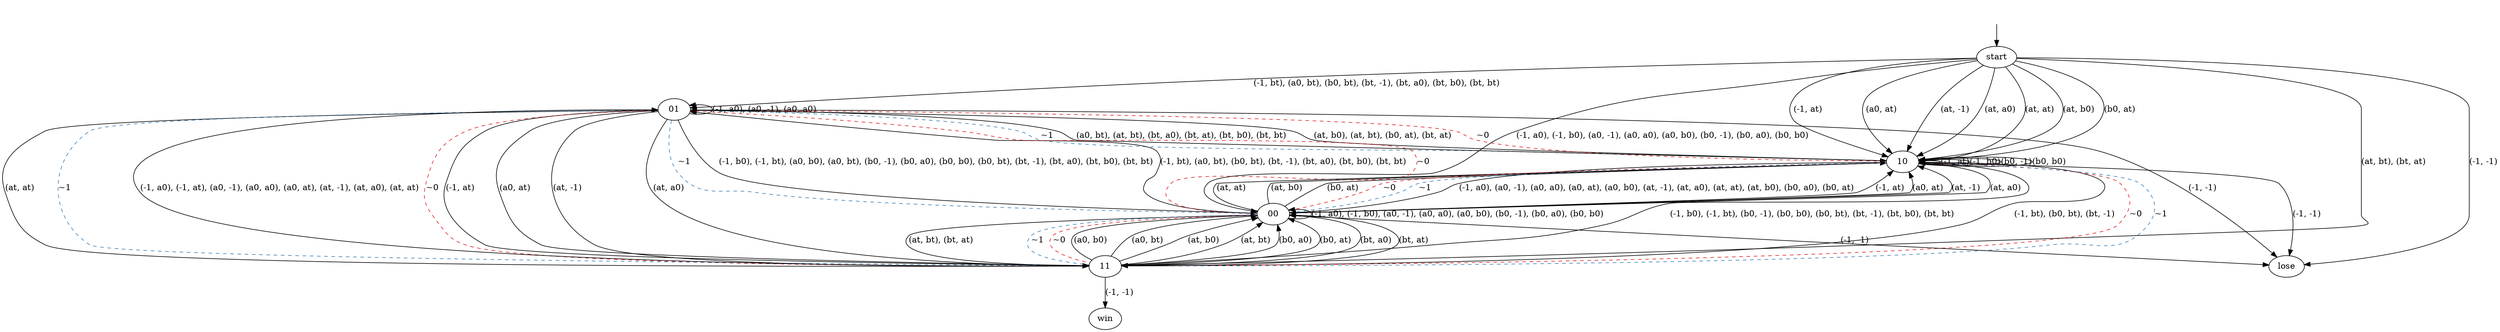 digraph  {
concentrate=False;
nodesep=0.5;
ranksep=0.5;
splines=True;
140585407523976 [label=01];
140585407523472 [label=start];
140585102618808 [label=10];
140585102223848 [label=lose];
140585102223232 [label=11];
140585102223288 [label=win];
140585407523808 [label=00];
hidden [label="", shape=none];
140585407523976 -> 140585102223848  [action="('-1', '-1')", key="('-1', '-1')", label="(-1, -1)"];
140585407523976 -> 140585102223232  [action="('-1', 'at')", key="('-1', 'at')", label="(-1, at)"];
140585407523976 -> 140585102223232  [action="('a0', 'at')", key="('a0', 'at')", label="(a0, at)"];
140585407523976 -> 140585102223232  [action="('at', '-1')", key="('at', '-1')", label="(at, -1)"];
140585407523976 -> 140585102223232  [action="('at', 'a0')", key="('at', 'a0')", label="(at, a0)"];
140585407523976 -> 140585102223232  [action="('at', 'at')", key="('at', 'at')", label="(at, at)"];
140585407523976 -> 140585102223232  [arrowhead=none, color=1, colorscheme=set19, constraint=True, key=5, label="~0", style=dashed];
140585407523976 -> 140585102223232  [arrowhead=none, color=2, colorscheme=set19, constraint=True, key=6, label="~1", style=dashed];
140585407523976 -> 140585407523976  [action="(('-1', 'a0'), ('a0', '-1'), ('a0', 'a0'))", dir=back, key="(('-1', 'a0'), ('a0', '-1'), ('a0', 'a0'))", label="(-1, a0), (a0, -1), (a0, a0)"];
140585407523976 -> 140585407523808  [action="(('-1', 'b0'), ('-1', 'bt'), ('a0', 'b0'), ('a0', 'bt'), ('b0', '-1'), ('b0', 'a0'), ('b0', 'b0'), ('b0', 'bt'), ('bt', '-1'), ('bt', 'a0'), ('bt', 'b0'), ('bt', 'bt'))", key="(('-1', 'b0'), ('-1', 'bt'), ('a0', 'b0'), ('a0', 'bt'), ('b0', '-1'), ('b0', 'a0'), ('b0', 'b0'), ('b0', 'bt'), ('bt', '-1'), ('bt', 'a0'), ('bt', 'b0'), ('bt', 'bt'))", label="(-1, b0), (-1, bt), (a0, b0), (a0, bt), (b0, -1), (b0, a0), (b0, b0), (b0, bt), (bt, -1), (bt, a0), (bt, b0), (bt, bt)"];
140585407523976 -> 140585102618808  [action="(('at', 'b0'), ('at', 'bt'), ('b0', 'at'), ('bt', 'at'))", key="(('at', 'b0'), ('at', 'bt'), ('b0', 'at'), ('bt', 'at'))", label="(at, b0), (at, bt), (b0, at), (bt, at)"];
140585407523976 -> 140585102618808  [arrowhead=none, color=1, colorscheme=set19, constraint=True, key=1, label="~0", style=dashed];
140585407523976 -> 140585102618808  [arrowhead=none, color=2, colorscheme=set19, constraint=True, key=2, label="~1", style=dashed];
140585407523472 -> 140585102223848  [action="('-1', '-1')", key="('-1', '-1')", label="(-1, -1)"];
140585407523472 -> 140585102618808  [action="('-1', 'at')", key="('-1', 'at')", label="(-1, at)"];
140585407523472 -> 140585102618808  [action="('a0', 'at')", key="('a0', 'at')", label="(a0, at)"];
140585407523472 -> 140585102618808  [action="('at', '-1')", key="('at', '-1')", label="(at, -1)"];
140585407523472 -> 140585102618808  [action="('at', 'a0')", key="('at', 'a0')", label="(at, a0)"];
140585407523472 -> 140585102618808  [action="('at', 'at')", key="('at', 'at')", label="(at, at)"];
140585407523472 -> 140585102618808  [action="('at', 'b0')", key="('at', 'b0')", label="(at, b0)"];
140585407523472 -> 140585102618808  [action="('b0', 'at')", key="('b0', 'at')", label="(b0, at)"];
140585407523472 -> 140585407523808  [action="(('-1', 'a0'), ('-1', 'b0'), ('a0', '-1'), ('a0', 'a0'), ('a0', 'b0'), ('b0', '-1'), ('b0', 'a0'), ('b0', 'b0'))", key="(('-1', 'a0'), ('-1', 'b0'), ('a0', '-1'), ('a0', 'a0'), ('a0', 'b0'), ('b0', '-1'), ('b0', 'a0'), ('b0', 'b0'))", label="(-1, a0), (-1, b0), (a0, -1), (a0, a0), (a0, b0), (b0, -1), (b0, a0), (b0, b0)"];
140585407523472 -> 140585407523976  [action="(('-1', 'bt'), ('a0', 'bt'), ('b0', 'bt'), ('bt', '-1'), ('bt', 'a0'), ('bt', 'b0'), ('bt', 'bt'))", key="(('-1', 'bt'), ('a0', 'bt'), ('b0', 'bt'), ('bt', '-1'), ('bt', 'a0'), ('bt', 'b0'), ('bt', 'bt'))", label="(-1, bt), (a0, bt), (b0, bt), (bt, -1), (bt, a0), (bt, b0), (bt, bt)"];
140585407523472 -> 140585102223232  [action="(('at', 'bt'), ('bt', 'at'))", key="(('at', 'bt'), ('bt', 'at'))", label="(at, bt), (bt, at)"];
140585102618808 -> 140585102223848  [action="('-1', '-1')", key="('-1', '-1')", label="(-1, -1)"];
140585102618808 -> 140585102618808  [action="('-1', 'at')", dir=back, key="('-1', 'at')", label="(-1, at)"];
140585102618808 -> 140585102618808  [action="('-1', 'b0')", dir=back, key="('-1', 'b0')", label="(-1, b0)"];
140585102618808 -> 140585102618808  [action="('b0', '-1')", dir=back, key="('b0', '-1')", label="(b0, -1)"];
140585102618808 -> 140585102618808  [action="('b0', 'b0')", dir=back, key="('b0', 'b0')", label="(b0, b0)"];
140585102618808 -> 140585407523808  [action="(('-1', 'a0'), ('a0', '-1'), ('a0', 'a0'), ('a0', 'at'), ('a0', 'b0'), ('at', '-1'), ('at', 'a0'), ('at', 'at'), ('at', 'b0'), ('b0', 'a0'), ('b0', 'at'))", key="(('-1', 'a0'), ('a0', '-1'), ('a0', 'a0'), ('a0', 'at'), ('a0', 'b0'), ('at', '-1'), ('at', 'a0'), ('at', 'at'), ('at', 'b0'), ('b0', 'a0'), ('b0', 'at'))", label="(-1, a0), (a0, -1), (a0, a0), (a0, at), (a0, b0), (at, -1), (at, a0), (at, at), (at, b0), (b0, a0), (b0, at)"];
140585102618808 -> 140585102223232  [action="(('-1', 'bt'), ('b0', 'bt'), ('bt', '-1'))", key="(('-1', 'bt'), ('b0', 'bt'), ('bt', '-1'))", label="(-1, bt), (b0, bt), (bt, -1)"];
140585102618808 -> 140585102223232  [arrowhead=none, color=1, colorscheme=set19, constraint=True, key=1, label="~0", style=dashed];
140585102618808 -> 140585102223232  [arrowhead=none, color=2, colorscheme=set19, constraint=True, key=2, label="~1", style=dashed];
140585102618808 -> 140585407523976  [action="(('a0', 'bt'), ('at', 'bt'), ('bt', 'a0'), ('bt', 'at'), ('bt', 'b0'), ('bt', 'bt'))", key="(('a0', 'bt'), ('at', 'bt'), ('bt', 'a0'), ('bt', 'at'), ('bt', 'b0'), ('bt', 'bt'))", label="(a0, bt), (at, bt), (bt, a0), (bt, at), (bt, b0), (bt, bt)"];
140585102223232 -> 140585102223288  [action="('-1', '-1')", key="('-1', '-1')", label="(-1, -1)"];
140585102223232 -> 140585407523808  [action="('a0', 'b0')", key="('a0', 'b0')", label="(a0, b0)"];
140585102223232 -> 140585407523808  [action="('a0', 'bt')", key="('a0', 'bt')", label="(a0, bt)"];
140585102223232 -> 140585407523808  [action="('at', 'b0')", key="('at', 'b0')", label="(at, b0)"];
140585102223232 -> 140585407523808  [action="('at', 'bt')", key="('at', 'bt')", label="(at, bt)"];
140585102223232 -> 140585407523808  [action="('b0', 'a0')", key="('b0', 'a0')", label="(b0, a0)"];
140585102223232 -> 140585407523808  [action="('b0', 'at')", key="('b0', 'at')", label="(b0, at)"];
140585102223232 -> 140585407523808  [action="('bt', 'a0')", key="('bt', 'a0')", label="(bt, a0)"];
140585102223232 -> 140585407523808  [action="('bt', 'at')", key="('bt', 'at')", label="(bt, at)"];
140585102223232 -> 140585407523976  [action="(('-1', 'a0'), ('-1', 'at'), ('a0', '-1'), ('a0', 'a0'), ('a0', 'at'), ('at', '-1'), ('at', 'a0'), ('at', 'at'))", key="(('-1', 'a0'), ('-1', 'at'), ('a0', '-1'), ('a0', 'a0'), ('a0', 'at'), ('at', '-1'), ('at', 'a0'), ('at', 'at'))", label="(-1, a0), (-1, at), (a0, -1), (a0, a0), (a0, at), (at, -1), (at, a0), (at, at)"];
140585102223232 -> 140585102618808  [action="(('-1', 'b0'), ('-1', 'bt'), ('b0', '-1'), ('b0', 'b0'), ('b0', 'bt'), ('bt', '-1'), ('bt', 'b0'), ('bt', 'bt'))", key="(('-1', 'b0'), ('-1', 'bt'), ('b0', '-1'), ('b0', 'b0'), ('b0', 'bt'), ('bt', '-1'), ('bt', 'b0'), ('bt', 'bt'))", label="(-1, b0), (-1, bt), (b0, -1), (b0, b0), (b0, bt), (bt, -1), (bt, b0), (bt, bt)"];
140585407523808 -> 140585102223848  [action="('-1', '-1')", key="('-1', '-1')", label="(-1, -1)"];
140585407523808 -> 140585102618808  [action="('-1', 'at')", key="('-1', 'at')", label="(-1, at)"];
140585407523808 -> 140585102618808  [action="('a0', 'at')", key="('a0', 'at')", label="(a0, at)"];
140585407523808 -> 140585102618808  [action="('at', '-1')", key="('at', '-1')", label="(at, -1)"];
140585407523808 -> 140585102618808  [action="('at', 'a0')", key="('at', 'a0')", label="(at, a0)"];
140585407523808 -> 140585102618808  [action="('at', 'at')", key="('at', 'at')", label="(at, at)"];
140585407523808 -> 140585102618808  [action="('at', 'b0')", key="('at', 'b0')", label="(at, b0)"];
140585407523808 -> 140585102618808  [action="('b0', 'at')", key="('b0', 'at')", label="(b0, at)"];
140585407523808 -> 140585102618808  [arrowhead=none, color=1, colorscheme=set19, constraint=True, key=7, label="~0", style=dashed];
140585407523808 -> 140585102618808  [arrowhead=none, color=2, colorscheme=set19, constraint=True, key=8, label="~1", style=dashed];
140585407523808 -> 140585407523808  [action="(('-1', 'a0'), ('-1', 'b0'), ('a0', '-1'), ('a0', 'a0'), ('a0', 'b0'), ('b0', '-1'), ('b0', 'a0'), ('b0', 'b0'))", dir=back, key="(('-1', 'a0'), ('-1', 'b0'), ('a0', '-1'), ('a0', 'a0'), ('a0', 'b0'), ('b0', '-1'), ('b0', 'a0'), ('b0', 'b0'))", label="(-1, a0), (-1, b0), (a0, -1), (a0, a0), (a0, b0), (b0, -1), (b0, a0), (b0, b0)"];
140585407523808 -> 140585407523976  [action="(('-1', 'bt'), ('a0', 'bt'), ('b0', 'bt'), ('bt', '-1'), ('bt', 'a0'), ('bt', 'b0'), ('bt', 'bt'))", key="(('-1', 'bt'), ('a0', 'bt'), ('b0', 'bt'), ('bt', '-1'), ('bt', 'a0'), ('bt', 'b0'), ('bt', 'bt'))", label="(-1, bt), (a0, bt), (b0, bt), (bt, -1), (bt, a0), (bt, b0), (bt, bt)"];
140585407523808 -> 140585407523976  [arrowhead=none, color=1, colorscheme=set19, constraint=True, key=1, label="~0", style=dashed];
140585407523808 -> 140585407523976  [arrowhead=none, color=2, colorscheme=set19, constraint=True, key=2, label="~1", style=dashed];
140585407523808 -> 140585102223232  [action="(('at', 'bt'), ('bt', 'at'))", key="(('at', 'bt'), ('bt', 'at'))", label="(at, bt), (bt, at)"];
140585407523808 -> 140585102223232  [arrowhead=none, color=1, colorscheme=set19, constraint=True, key=1, label="~0", style=dashed];
140585407523808 -> 140585102223232  [arrowhead=none, color=2, colorscheme=set19, constraint=True, key=2, label="~1", style=dashed];
hidden -> 140585407523472  [key=0];
}
